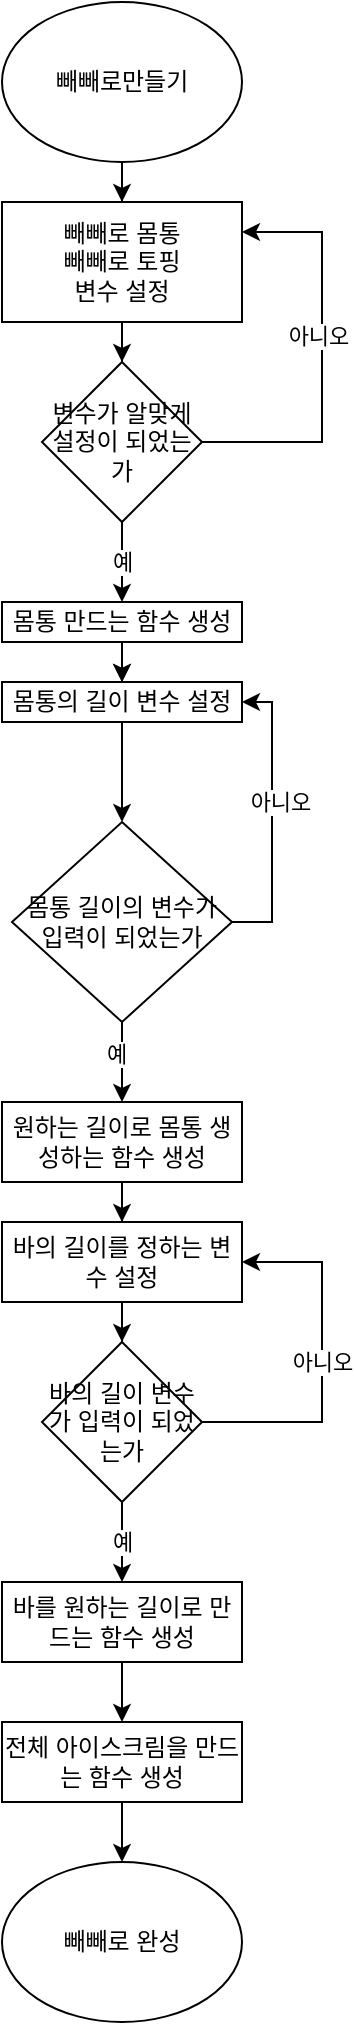 <mxfile version="24.7.8">
  <diagram id="C5RBs43oDa-KdzZeNtuy" name="Page-1">
    <mxGraphModel dx="984" dy="747" grid="1" gridSize="10" guides="1" tooltips="1" connect="1" arrows="1" fold="1" page="1" pageScale="1" pageWidth="827" pageHeight="1169" math="0" shadow="0">
      <root>
        <mxCell id="WIyWlLk6GJQsqaUBKTNV-0" />
        <mxCell id="WIyWlLk6GJQsqaUBKTNV-1" parent="WIyWlLk6GJQsqaUBKTNV-0" />
        <mxCell id="bJtik_TaSD2wrtr9TiYs-6" value="" style="edgeStyle=orthogonalEdgeStyle;rounded=0;orthogonalLoop=1;jettySize=auto;html=1;" parent="WIyWlLk6GJQsqaUBKTNV-1" source="bJtik_TaSD2wrtr9TiYs-4" target="bJtik_TaSD2wrtr9TiYs-5" edge="1">
          <mxGeometry relative="1" as="geometry" />
        </mxCell>
        <mxCell id="bJtik_TaSD2wrtr9TiYs-4" value="빼빼로만들기" style="ellipse;whiteSpace=wrap;html=1;" parent="WIyWlLk6GJQsqaUBKTNV-1" vertex="1">
          <mxGeometry x="160" y="40" width="120" height="80" as="geometry" />
        </mxCell>
        <mxCell id="bJtik_TaSD2wrtr9TiYs-26" value="" style="edgeStyle=orthogonalEdgeStyle;rounded=0;orthogonalLoop=1;jettySize=auto;html=1;" parent="WIyWlLk6GJQsqaUBKTNV-1" source="bJtik_TaSD2wrtr9TiYs-5" target="bJtik_TaSD2wrtr9TiYs-25" edge="1">
          <mxGeometry relative="1" as="geometry" />
        </mxCell>
        <mxCell id="bJtik_TaSD2wrtr9TiYs-5" value="빼빼로 몸통&lt;div&gt;빼빼로 토핑&lt;/div&gt;&lt;div&gt;변수 설정&lt;/div&gt;" style="whiteSpace=wrap;html=1;" parent="WIyWlLk6GJQsqaUBKTNV-1" vertex="1">
          <mxGeometry x="160" y="140" width="120" height="60" as="geometry" />
        </mxCell>
        <mxCell id="bJtik_TaSD2wrtr9TiYs-27" style="edgeStyle=orthogonalEdgeStyle;rounded=0;orthogonalLoop=1;jettySize=auto;html=1;exitX=1;exitY=0.5;exitDx=0;exitDy=0;entryX=1;entryY=0.25;entryDx=0;entryDy=0;" parent="WIyWlLk6GJQsqaUBKTNV-1" source="bJtik_TaSD2wrtr9TiYs-25" target="bJtik_TaSD2wrtr9TiYs-5" edge="1">
          <mxGeometry relative="1" as="geometry">
            <mxPoint x="320" y="160" as="targetPoint" />
            <Array as="points">
              <mxPoint x="320" y="260" />
              <mxPoint x="320" y="155" />
            </Array>
          </mxGeometry>
        </mxCell>
        <mxCell id="bJtik_TaSD2wrtr9TiYs-28" value="아니오" style="edgeLabel;html=1;align=center;verticalAlign=middle;resizable=0;points=[];" parent="bJtik_TaSD2wrtr9TiYs-27" vertex="1" connectable="0">
          <mxGeometry x="0.102" y="2" relative="1" as="geometry">
            <mxPoint as="offset" />
          </mxGeometry>
        </mxCell>
        <mxCell id="bJtik_TaSD2wrtr9TiYs-30" value="예" style="edgeStyle=orthogonalEdgeStyle;rounded=0;orthogonalLoop=1;jettySize=auto;html=1;" parent="WIyWlLk6GJQsqaUBKTNV-1" source="bJtik_TaSD2wrtr9TiYs-25" target="bJtik_TaSD2wrtr9TiYs-29" edge="1">
          <mxGeometry relative="1" as="geometry" />
        </mxCell>
        <mxCell id="bJtik_TaSD2wrtr9TiYs-25" value="변수가 알맞게 설정이 되었는가" style="rhombus;whiteSpace=wrap;html=1;" parent="WIyWlLk6GJQsqaUBKTNV-1" vertex="1">
          <mxGeometry x="180" y="220" width="80" height="80" as="geometry" />
        </mxCell>
        <mxCell id="bJtik_TaSD2wrtr9TiYs-32" value="" style="edgeStyle=orthogonalEdgeStyle;rounded=0;orthogonalLoop=1;jettySize=auto;html=1;" parent="WIyWlLk6GJQsqaUBKTNV-1" source="bJtik_TaSD2wrtr9TiYs-29" edge="1">
          <mxGeometry relative="1" as="geometry">
            <mxPoint x="220" y="380" as="targetPoint" />
          </mxGeometry>
        </mxCell>
        <mxCell id="bJtik_TaSD2wrtr9TiYs-34" value="" style="edgeStyle=orthogonalEdgeStyle;rounded=0;orthogonalLoop=1;jettySize=auto;html=1;" parent="WIyWlLk6GJQsqaUBKTNV-1" source="bJtik_TaSD2wrtr9TiYs-29" target="bJtik_TaSD2wrtr9TiYs-33" edge="1">
          <mxGeometry relative="1" as="geometry" />
        </mxCell>
        <mxCell id="bJtik_TaSD2wrtr9TiYs-29" value="몸통 만드는 함수 생성" style="whiteSpace=wrap;html=1;" parent="WIyWlLk6GJQsqaUBKTNV-1" vertex="1">
          <mxGeometry x="160" y="340" width="120" height="20" as="geometry" />
        </mxCell>
        <mxCell id="bJtik_TaSD2wrtr9TiYs-36" value="" style="edgeStyle=orthogonalEdgeStyle;rounded=0;orthogonalLoop=1;jettySize=auto;html=1;" parent="WIyWlLk6GJQsqaUBKTNV-1" source="bJtik_TaSD2wrtr9TiYs-33" target="bJtik_TaSD2wrtr9TiYs-35" edge="1">
          <mxGeometry relative="1" as="geometry" />
        </mxCell>
        <mxCell id="bJtik_TaSD2wrtr9TiYs-33" value="몸통의 길이 변수 설정" style="whiteSpace=wrap;html=1;" parent="WIyWlLk6GJQsqaUBKTNV-1" vertex="1">
          <mxGeometry x="160" y="380" width="120" height="20" as="geometry" />
        </mxCell>
        <mxCell id="bJtik_TaSD2wrtr9TiYs-37" style="edgeStyle=orthogonalEdgeStyle;rounded=0;orthogonalLoop=1;jettySize=auto;html=1;exitX=1;exitY=0.5;exitDx=0;exitDy=0;entryX=1;entryY=0.5;entryDx=0;entryDy=0;" parent="WIyWlLk6GJQsqaUBKTNV-1" source="bJtik_TaSD2wrtr9TiYs-35" target="bJtik_TaSD2wrtr9TiYs-33" edge="1">
          <mxGeometry relative="1" as="geometry" />
        </mxCell>
        <mxCell id="bJtik_TaSD2wrtr9TiYs-38" value="아니오" style="edgeLabel;html=1;align=center;verticalAlign=middle;resizable=0;points=[];" parent="bJtik_TaSD2wrtr9TiYs-37" vertex="1" connectable="0">
          <mxGeometry x="0.103" y="-4" relative="1" as="geometry">
            <mxPoint as="offset" />
          </mxGeometry>
        </mxCell>
        <mxCell id="bJtik_TaSD2wrtr9TiYs-40" value="" style="edgeStyle=orthogonalEdgeStyle;rounded=0;orthogonalLoop=1;jettySize=auto;html=1;" parent="WIyWlLk6GJQsqaUBKTNV-1" source="bJtik_TaSD2wrtr9TiYs-35" target="bJtik_TaSD2wrtr9TiYs-39" edge="1">
          <mxGeometry relative="1" as="geometry" />
        </mxCell>
        <mxCell id="bJtik_TaSD2wrtr9TiYs-41" value="예" style="edgeLabel;html=1;align=center;verticalAlign=middle;resizable=0;points=[];" parent="bJtik_TaSD2wrtr9TiYs-40" vertex="1" connectable="0">
          <mxGeometry x="-0.2" y="-3" relative="1" as="geometry">
            <mxPoint as="offset" />
          </mxGeometry>
        </mxCell>
        <mxCell id="bJtik_TaSD2wrtr9TiYs-35" value="몸통 길이의 변수가 입력이 되었는가" style="rhombus;whiteSpace=wrap;html=1;" parent="WIyWlLk6GJQsqaUBKTNV-1" vertex="1">
          <mxGeometry x="165" y="450" width="110" height="100" as="geometry" />
        </mxCell>
        <mxCell id="bJtik_TaSD2wrtr9TiYs-45" value="" style="edgeStyle=orthogonalEdgeStyle;rounded=0;orthogonalLoop=1;jettySize=auto;html=1;" parent="WIyWlLk6GJQsqaUBKTNV-1" source="bJtik_TaSD2wrtr9TiYs-39" target="bJtik_TaSD2wrtr9TiYs-44" edge="1">
          <mxGeometry relative="1" as="geometry" />
        </mxCell>
        <mxCell id="bJtik_TaSD2wrtr9TiYs-39" value="원하는 길이로 몸통 생성하는 함수 생성" style="whiteSpace=wrap;html=1;" parent="WIyWlLk6GJQsqaUBKTNV-1" vertex="1">
          <mxGeometry x="160" y="590" width="120" height="40" as="geometry" />
        </mxCell>
        <mxCell id="bJtik_TaSD2wrtr9TiYs-47" value="" style="edgeStyle=orthogonalEdgeStyle;rounded=0;orthogonalLoop=1;jettySize=auto;html=1;" parent="WIyWlLk6GJQsqaUBKTNV-1" source="bJtik_TaSD2wrtr9TiYs-44" target="bJtik_TaSD2wrtr9TiYs-46" edge="1">
          <mxGeometry relative="1" as="geometry" />
        </mxCell>
        <mxCell id="bJtik_TaSD2wrtr9TiYs-44" value="바의 길이를 정하는 변수 설정" style="whiteSpace=wrap;html=1;" parent="WIyWlLk6GJQsqaUBKTNV-1" vertex="1">
          <mxGeometry x="160" y="650" width="120" height="40" as="geometry" />
        </mxCell>
        <mxCell id="bJtik_TaSD2wrtr9TiYs-48" value="아니오" style="edgeStyle=orthogonalEdgeStyle;rounded=0;orthogonalLoop=1;jettySize=auto;html=1;exitX=1;exitY=0.5;exitDx=0;exitDy=0;entryX=1;entryY=0.5;entryDx=0;entryDy=0;" parent="WIyWlLk6GJQsqaUBKTNV-1" source="bJtik_TaSD2wrtr9TiYs-46" target="bJtik_TaSD2wrtr9TiYs-44" edge="1">
          <mxGeometry relative="1" as="geometry">
            <Array as="points">
              <mxPoint x="320" y="750" />
              <mxPoint x="320" y="670" />
            </Array>
          </mxGeometry>
        </mxCell>
        <mxCell id="bJtik_TaSD2wrtr9TiYs-50" value="예" style="edgeStyle=orthogonalEdgeStyle;rounded=0;orthogonalLoop=1;jettySize=auto;html=1;" parent="WIyWlLk6GJQsqaUBKTNV-1" source="bJtik_TaSD2wrtr9TiYs-46" target="bJtik_TaSD2wrtr9TiYs-49" edge="1">
          <mxGeometry relative="1" as="geometry" />
        </mxCell>
        <mxCell id="bJtik_TaSD2wrtr9TiYs-46" value="바의 길이 변수가 입력이 되었는가" style="rhombus;whiteSpace=wrap;html=1;" parent="WIyWlLk6GJQsqaUBKTNV-1" vertex="1">
          <mxGeometry x="180" y="710" width="80" height="80" as="geometry" />
        </mxCell>
        <mxCell id="bJtik_TaSD2wrtr9TiYs-52" value="" style="edgeStyle=orthogonalEdgeStyle;rounded=0;orthogonalLoop=1;jettySize=auto;html=1;" parent="WIyWlLk6GJQsqaUBKTNV-1" source="bJtik_TaSD2wrtr9TiYs-49" target="bJtik_TaSD2wrtr9TiYs-51" edge="1">
          <mxGeometry relative="1" as="geometry" />
        </mxCell>
        <mxCell id="bJtik_TaSD2wrtr9TiYs-49" value="바를 원하는 길이로 만드는 함수 생성" style="whiteSpace=wrap;html=1;" parent="WIyWlLk6GJQsqaUBKTNV-1" vertex="1">
          <mxGeometry x="160" y="830" width="120" height="40" as="geometry" />
        </mxCell>
        <mxCell id="TynUijWjGy0ZSx_ttePb-1" value="" style="edgeStyle=orthogonalEdgeStyle;rounded=0;orthogonalLoop=1;jettySize=auto;html=1;" edge="1" parent="WIyWlLk6GJQsqaUBKTNV-1" source="bJtik_TaSD2wrtr9TiYs-51" target="TynUijWjGy0ZSx_ttePb-0">
          <mxGeometry relative="1" as="geometry" />
        </mxCell>
        <mxCell id="bJtik_TaSD2wrtr9TiYs-51" value="전체 아이스크림을 만드는 함수 생성" style="whiteSpace=wrap;html=1;" parent="WIyWlLk6GJQsqaUBKTNV-1" vertex="1">
          <mxGeometry x="160" y="900" width="120" height="40" as="geometry" />
        </mxCell>
        <mxCell id="TynUijWjGy0ZSx_ttePb-0" value="빼빼로 완성" style="ellipse;whiteSpace=wrap;html=1;" vertex="1" parent="WIyWlLk6GJQsqaUBKTNV-1">
          <mxGeometry x="160" y="970" width="120" height="80" as="geometry" />
        </mxCell>
      </root>
    </mxGraphModel>
  </diagram>
</mxfile>

